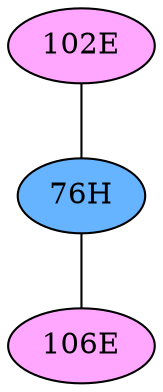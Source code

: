 // The Round Table
graph {
	"102E" [fillcolor="#FFA6FF" style=radial]
	"76H" [fillcolor="#66B3FF" style=radial]
	"102E" -- "76H" [penwidth=1]
	"76H" [fillcolor="#66B3FF" style=radial]
	"106E" [fillcolor="#FFA6FF" style=radial]
	"76H" -- "106E" [penwidth=1]
}
